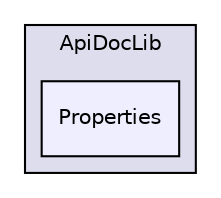 digraph "Properties" {
  compound=true
  node [ fontsize="10", fontname="Helvetica"];
  edge [ labelfontsize="10", labelfontname="Helvetica"];
  subgraph clusterdir_04a3a2964b5202c6c6124a6d20f634b1 {
    graph [ bgcolor="#ddddee", pencolor="black", label="ApiDocLib" fontname="Helvetica", fontsize="10", URL="dir_04a3a2964b5202c6c6124a6d20f634b1.html"]
  dir_685b153b9a39cbca4bec69e92e5f9b07 [shape=box, label="Properties", style="filled", fillcolor="#eeeeff", pencolor="black", URL="dir_685b153b9a39cbca4bec69e92e5f9b07.html"];
  }
}
